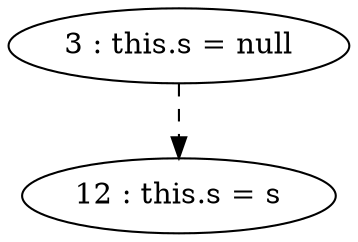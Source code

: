 digraph G {
"3 : this.s = null"
"3 : this.s = null" -> "12 : this.s = s" [style=dashed]
"12 : this.s = s"
}